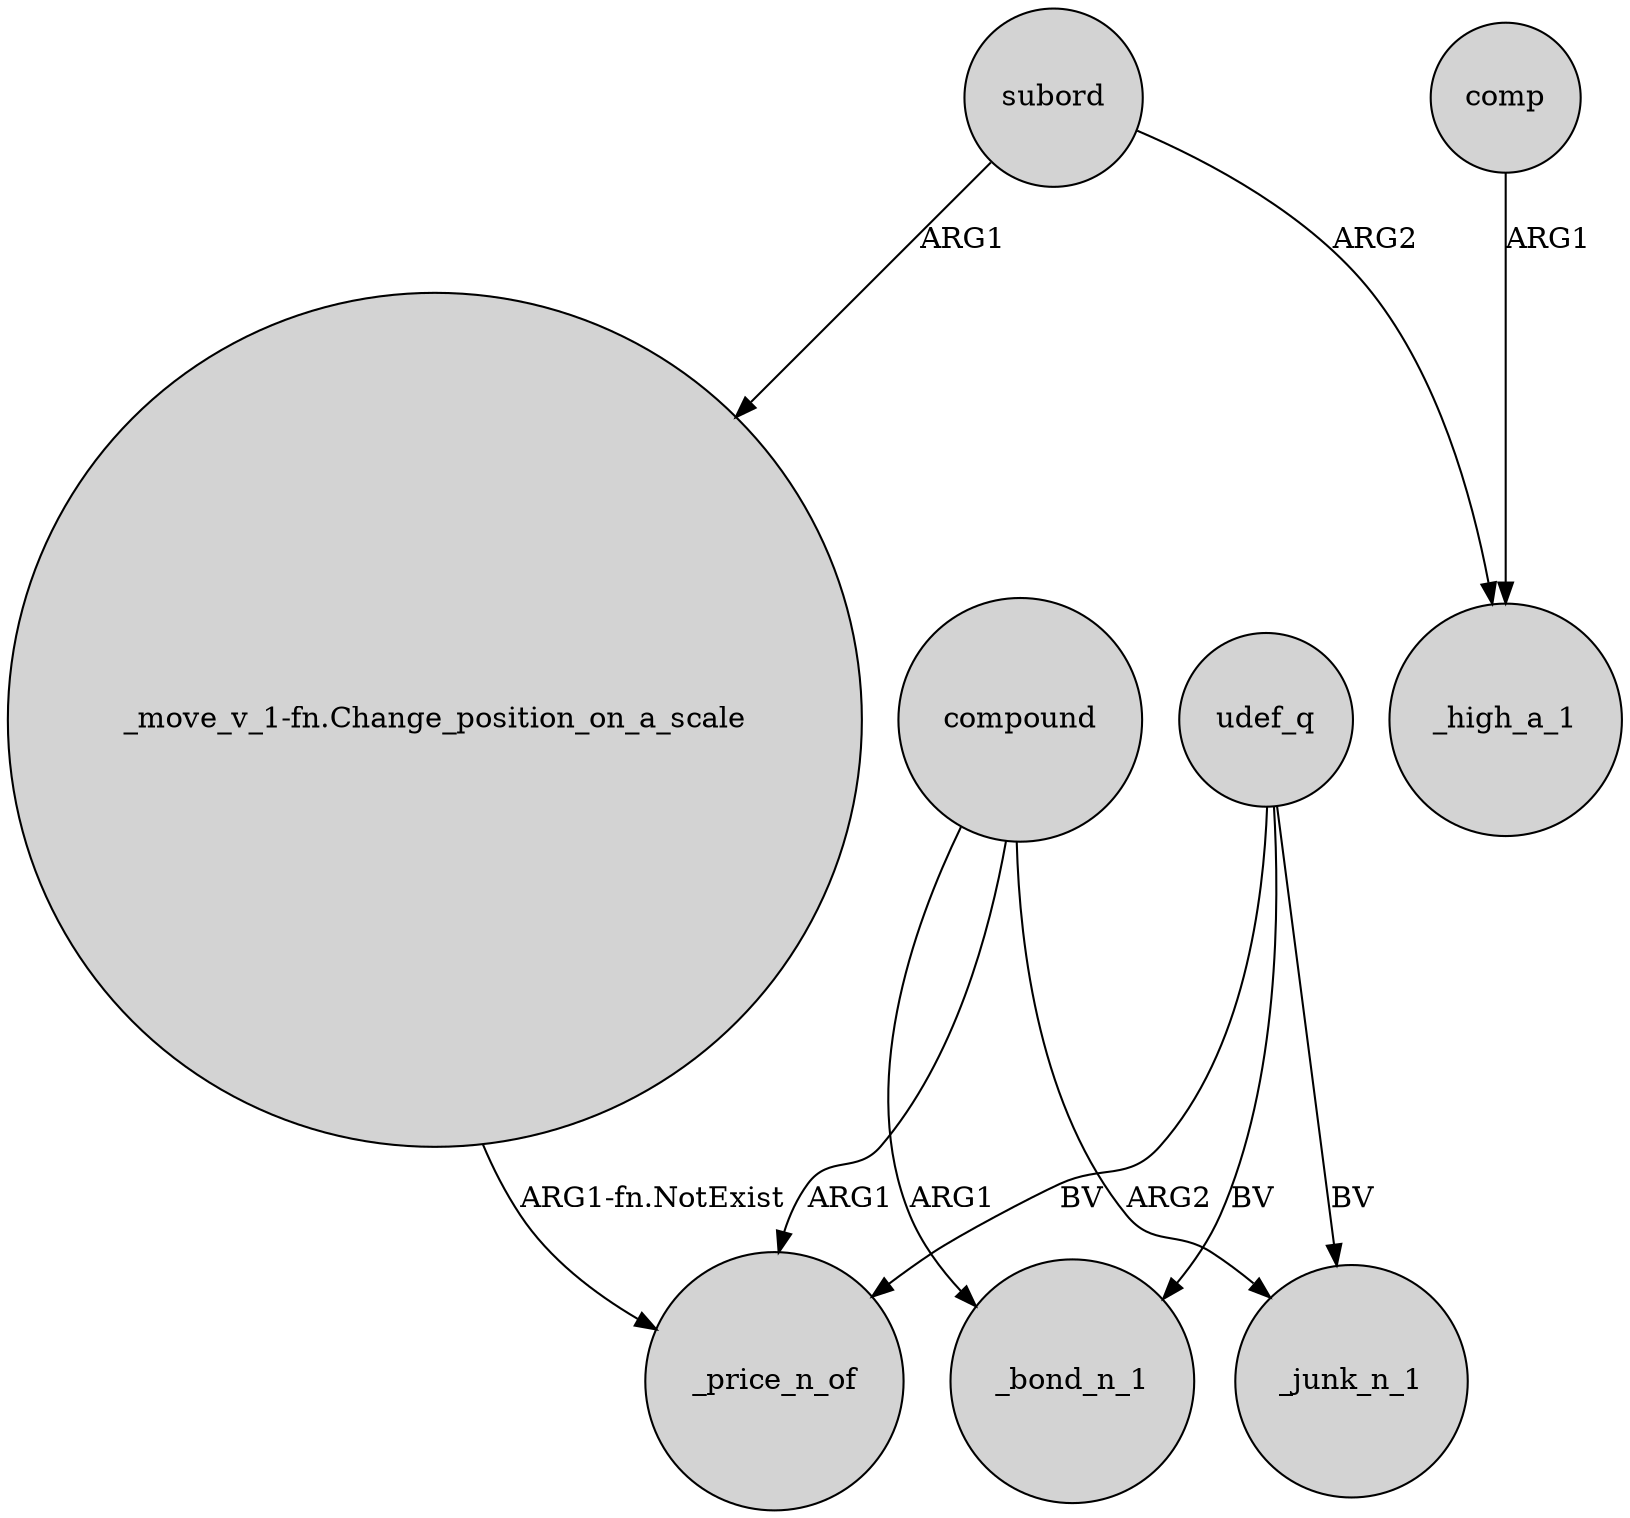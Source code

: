 digraph {
	node [shape=circle style=filled]
	"_move_v_1-fn.Change_position_on_a_scale" -> _price_n_of [label="ARG1-fn.NotExist"]
	udef_q -> _bond_n_1 [label=BV]
	subord -> _high_a_1 [label=ARG2]
	compound -> _junk_n_1 [label=ARG2]
	udef_q -> _price_n_of [label=BV]
	comp -> _high_a_1 [label=ARG1]
	compound -> _price_n_of [label=ARG1]
	subord -> "_move_v_1-fn.Change_position_on_a_scale" [label=ARG1]
	udef_q -> _junk_n_1 [label=BV]
	compound -> _bond_n_1 [label=ARG1]
}
